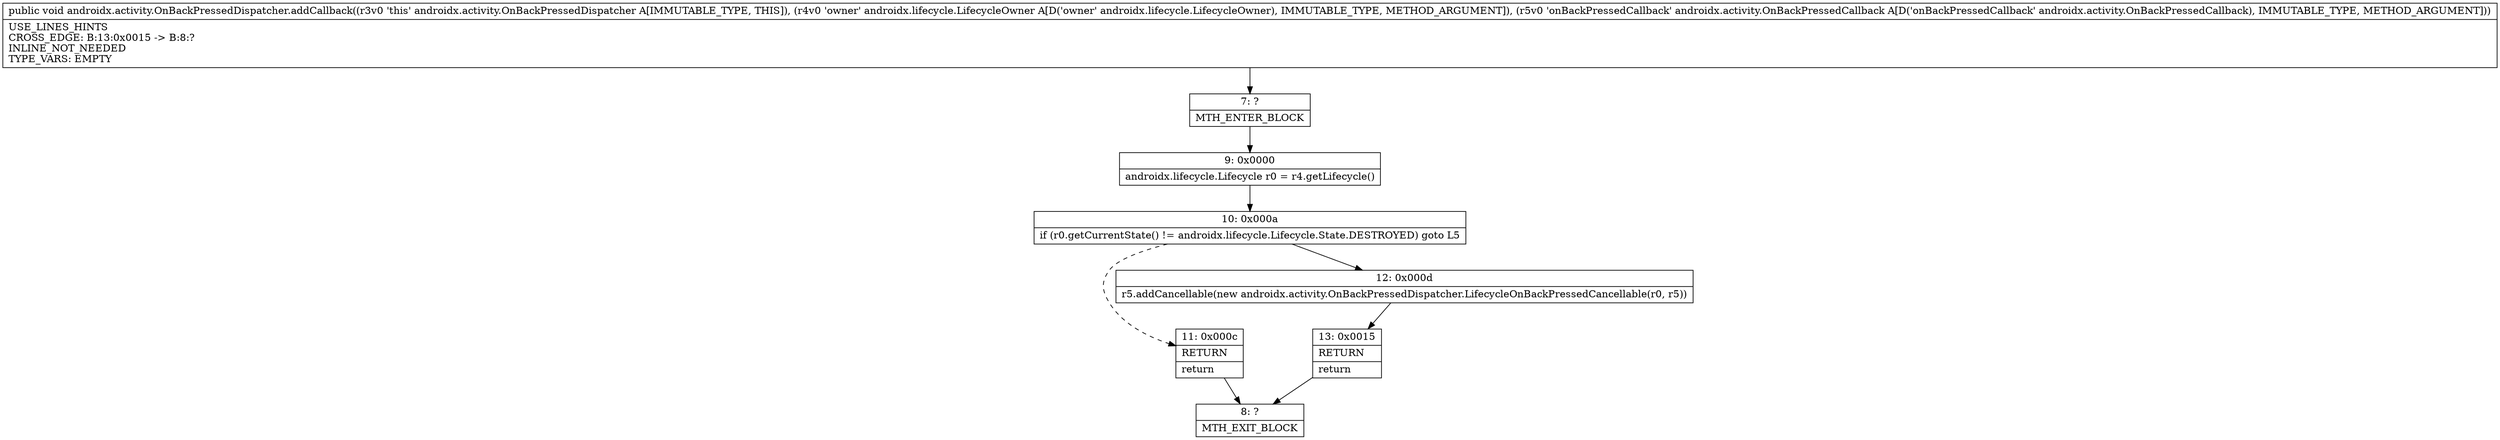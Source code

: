 digraph "CFG forandroidx.activity.OnBackPressedDispatcher.addCallback(Landroidx\/lifecycle\/LifecycleOwner;Landroidx\/activity\/OnBackPressedCallback;)V" {
Node_7 [shape=record,label="{7\:\ ?|MTH_ENTER_BLOCK\l}"];
Node_9 [shape=record,label="{9\:\ 0x0000|androidx.lifecycle.Lifecycle r0 = r4.getLifecycle()\l}"];
Node_10 [shape=record,label="{10\:\ 0x000a|if (r0.getCurrentState() != androidx.lifecycle.Lifecycle.State.DESTROYED) goto L5\l}"];
Node_11 [shape=record,label="{11\:\ 0x000c|RETURN\l|return\l}"];
Node_8 [shape=record,label="{8\:\ ?|MTH_EXIT_BLOCK\l}"];
Node_12 [shape=record,label="{12\:\ 0x000d|r5.addCancellable(new androidx.activity.OnBackPressedDispatcher.LifecycleOnBackPressedCancellable(r0, r5))\l}"];
Node_13 [shape=record,label="{13\:\ 0x0015|RETURN\l|return\l}"];
MethodNode[shape=record,label="{public void androidx.activity.OnBackPressedDispatcher.addCallback((r3v0 'this' androidx.activity.OnBackPressedDispatcher A[IMMUTABLE_TYPE, THIS]), (r4v0 'owner' androidx.lifecycle.LifecycleOwner A[D('owner' androidx.lifecycle.LifecycleOwner), IMMUTABLE_TYPE, METHOD_ARGUMENT]), (r5v0 'onBackPressedCallback' androidx.activity.OnBackPressedCallback A[D('onBackPressedCallback' androidx.activity.OnBackPressedCallback), IMMUTABLE_TYPE, METHOD_ARGUMENT]))  | USE_LINES_HINTS\lCROSS_EDGE: B:13:0x0015 \-\> B:8:?\lINLINE_NOT_NEEDED\lTYPE_VARS: EMPTY\l}"];
MethodNode -> Node_7;Node_7 -> Node_9;
Node_9 -> Node_10;
Node_10 -> Node_11[style=dashed];
Node_10 -> Node_12;
Node_11 -> Node_8;
Node_12 -> Node_13;
Node_13 -> Node_8;
}

